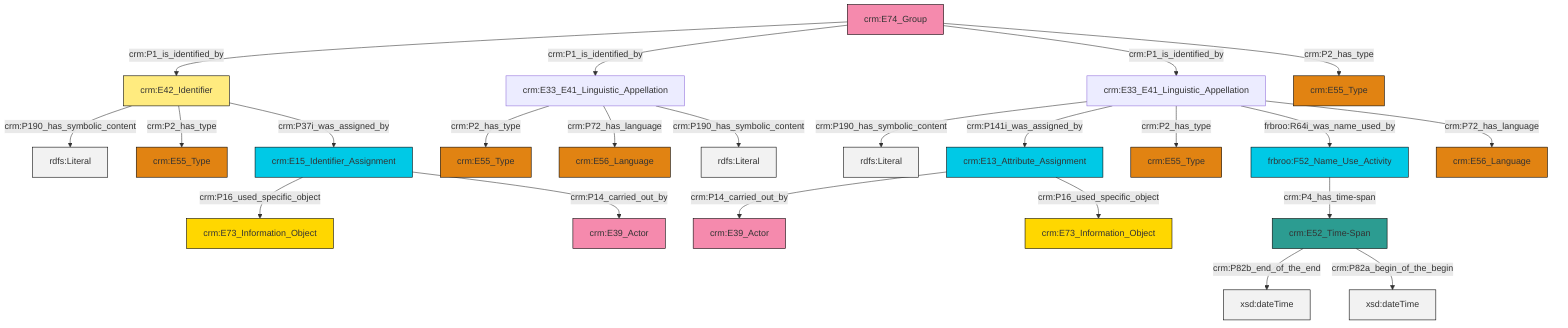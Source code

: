 graph TD
classDef Literal fill:#f2f2f2,stroke:#000000;
classDef CRM_Entity fill:#FFFFFF,stroke:#000000;
classDef Temporal_Entity fill:#00C9E6, stroke:#000000;
classDef Type fill:#E18312, stroke:#000000;
classDef Time-Span fill:#2C9C91, stroke:#000000;
classDef Appellation fill:#FFEB7F, stroke:#000000;
classDef Place fill:#008836, stroke:#000000;
classDef Persistent_Item fill:#B266B2, stroke:#000000;
classDef Conceptual_Object fill:#FFD700, stroke:#000000;
classDef Physical_Thing fill:#D2B48C, stroke:#000000;
classDef Actor fill:#f58aad, stroke:#000000;
classDef PC_Classes fill:#4ce600, stroke:#000000;
classDef Multi fill:#cccccc,stroke:#000000;

0["crm:E74_Group"]:::Actor -->|crm:P1_is_identified_by| 1["crm:E42_Identifier"]:::Appellation
1["crm:E42_Identifier"]:::Appellation -->|crm:P190_has_symbolic_content| 4[rdfs:Literal]:::Literal
5["crm:E52_Time-Span"]:::Time-Span -->|crm:P82b_end_of_the_end| 6[xsd:dateTime]:::Literal
7["crm:E33_E41_Linguistic_Appellation"]:::Default -->|crm:P2_has_type| 8["crm:E55_Type"]:::Type
9["crm:E33_E41_Linguistic_Appellation"]:::Default -->|crm:P190_has_symbolic_content| 10[rdfs:Literal]:::Literal
0["crm:E74_Group"]:::Actor -->|crm:P1_is_identified_by| 7["crm:E33_E41_Linguistic_Appellation"]:::Default
9["crm:E33_E41_Linguistic_Appellation"]:::Default -->|crm:P141i_was_assigned_by| 11["crm:E13_Attribute_Assignment"]:::Temporal_Entity
11["crm:E13_Attribute_Assignment"]:::Temporal_Entity -->|crm:P14_carried_out_by| 12["crm:E39_Actor"]:::Actor
7["crm:E33_E41_Linguistic_Appellation"]:::Default -->|crm:P72_has_language| 15["crm:E56_Language"]:::Type
17["crm:E15_Identifier_Assignment"]:::Temporal_Entity -->|crm:P16_used_specific_object| 18["crm:E73_Information_Object"]:::Conceptual_Object
11["crm:E13_Attribute_Assignment"]:::Temporal_Entity -->|crm:P16_used_specific_object| 2["crm:E73_Information_Object"]:::Conceptual_Object
0["crm:E74_Group"]:::Actor -->|crm:P1_is_identified_by| 9["crm:E33_E41_Linguistic_Appellation"]:::Default
17["crm:E15_Identifier_Assignment"]:::Temporal_Entity -->|crm:P14_carried_out_by| 24["crm:E39_Actor"]:::Actor
5["crm:E52_Time-Span"]:::Time-Span -->|crm:P82a_begin_of_the_begin| 32[xsd:dateTime]:::Literal
1["crm:E42_Identifier"]:::Appellation -->|crm:P2_has_type| 29["crm:E55_Type"]:::Type
7["crm:E33_E41_Linguistic_Appellation"]:::Default -->|crm:P190_has_symbolic_content| 37[rdfs:Literal]:::Literal
9["crm:E33_E41_Linguistic_Appellation"]:::Default -->|crm:P2_has_type| 38["crm:E55_Type"]:::Type
0["crm:E74_Group"]:::Actor -->|crm:P2_has_type| 19["crm:E55_Type"]:::Type
1["crm:E42_Identifier"]:::Appellation -->|crm:P37i_was_assigned_by| 17["crm:E15_Identifier_Assignment"]:::Temporal_Entity
34["frbroo:F52_Name_Use_Activity"]:::Temporal_Entity -->|crm:P4_has_time-span| 5["crm:E52_Time-Span"]:::Time-Span
9["crm:E33_E41_Linguistic_Appellation"]:::Default -->|frbroo:R64i_was_name_used_by| 34["frbroo:F52_Name_Use_Activity"]:::Temporal_Entity
9["crm:E33_E41_Linguistic_Appellation"]:::Default -->|crm:P72_has_language| 21["crm:E56_Language"]:::Type
